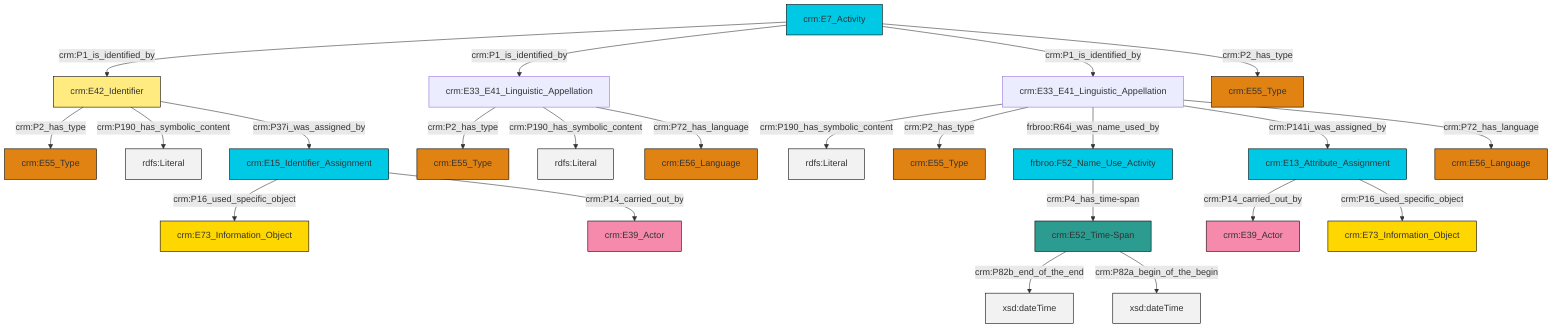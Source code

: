 graph TD
classDef Literal fill:#f2f2f2,stroke:#000000;
classDef CRM_Entity fill:#FFFFFF,stroke:#000000;
classDef Temporal_Entity fill:#00C9E6, stroke:#000000;
classDef Type fill:#E18312, stroke:#000000;
classDef Time-Span fill:#2C9C91, stroke:#000000;
classDef Appellation fill:#FFEB7F, stroke:#000000;
classDef Place fill:#008836, stroke:#000000;
classDef Persistent_Item fill:#B266B2, stroke:#000000;
classDef Conceptual_Object fill:#FFD700, stroke:#000000;
classDef Physical_Thing fill:#D2B48C, stroke:#000000;
classDef Actor fill:#f58aad, stroke:#000000;
classDef PC_Classes fill:#4ce600, stroke:#000000;
classDef Multi fill:#cccccc,stroke:#000000;

2["crm:E42_Identifier"]:::Appellation -->|crm:P2_has_type| 3["crm:E55_Type"]:::Type
0["frbroo:F52_Name_Use_Activity"]:::Temporal_Entity -->|crm:P4_has_time-span| 4["crm:E52_Time-Span"]:::Time-Span
4["crm:E52_Time-Span"]:::Time-Span -->|crm:P82b_end_of_the_end| 7[xsd:dateTime]:::Literal
8["crm:E33_E41_Linguistic_Appellation"]:::Default -->|crm:P190_has_symbolic_content| 9[rdfs:Literal]:::Literal
10["crm:E15_Identifier_Assignment"]:::Temporal_Entity -->|crm:P16_used_specific_object| 11["crm:E73_Information_Object"]:::Conceptual_Object
8["crm:E33_E41_Linguistic_Appellation"]:::Default -->|crm:P2_has_type| 12["crm:E55_Type"]:::Type
10["crm:E15_Identifier_Assignment"]:::Temporal_Entity -->|crm:P14_carried_out_by| 15["crm:E39_Actor"]:::Actor
8["crm:E33_E41_Linguistic_Appellation"]:::Default -->|frbroo:R64i_was_name_used_by| 0["frbroo:F52_Name_Use_Activity"]:::Temporal_Entity
16["crm:E7_Activity"]:::Temporal_Entity -->|crm:P1_is_identified_by| 2["crm:E42_Identifier"]:::Appellation
8["crm:E33_E41_Linguistic_Appellation"]:::Default -->|crm:P141i_was_assigned_by| 17["crm:E13_Attribute_Assignment"]:::Temporal_Entity
4["crm:E52_Time-Span"]:::Time-Span -->|crm:P82a_begin_of_the_begin| 18[xsd:dateTime]:::Literal
16["crm:E7_Activity"]:::Temporal_Entity -->|crm:P1_is_identified_by| 19["crm:E33_E41_Linguistic_Appellation"]:::Default
16["crm:E7_Activity"]:::Temporal_Entity -->|crm:P1_is_identified_by| 8["crm:E33_E41_Linguistic_Appellation"]:::Default
16["crm:E7_Activity"]:::Temporal_Entity -->|crm:P2_has_type| 13["crm:E55_Type"]:::Type
19["crm:E33_E41_Linguistic_Appellation"]:::Default -->|crm:P2_has_type| 5["crm:E55_Type"]:::Type
17["crm:E13_Attribute_Assignment"]:::Temporal_Entity -->|crm:P14_carried_out_by| 22["crm:E39_Actor"]:::Actor
19["crm:E33_E41_Linguistic_Appellation"]:::Default -->|crm:P190_has_symbolic_content| 35[rdfs:Literal]:::Literal
2["crm:E42_Identifier"]:::Appellation -->|crm:P190_has_symbolic_content| 36[rdfs:Literal]:::Literal
19["crm:E33_E41_Linguistic_Appellation"]:::Default -->|crm:P72_has_language| 29["crm:E56_Language"]:::Type
17["crm:E13_Attribute_Assignment"]:::Temporal_Entity -->|crm:P16_used_specific_object| 39["crm:E73_Information_Object"]:::Conceptual_Object
2["crm:E42_Identifier"]:::Appellation -->|crm:P37i_was_assigned_by| 10["crm:E15_Identifier_Assignment"]:::Temporal_Entity
8["crm:E33_E41_Linguistic_Appellation"]:::Default -->|crm:P72_has_language| 23["crm:E56_Language"]:::Type